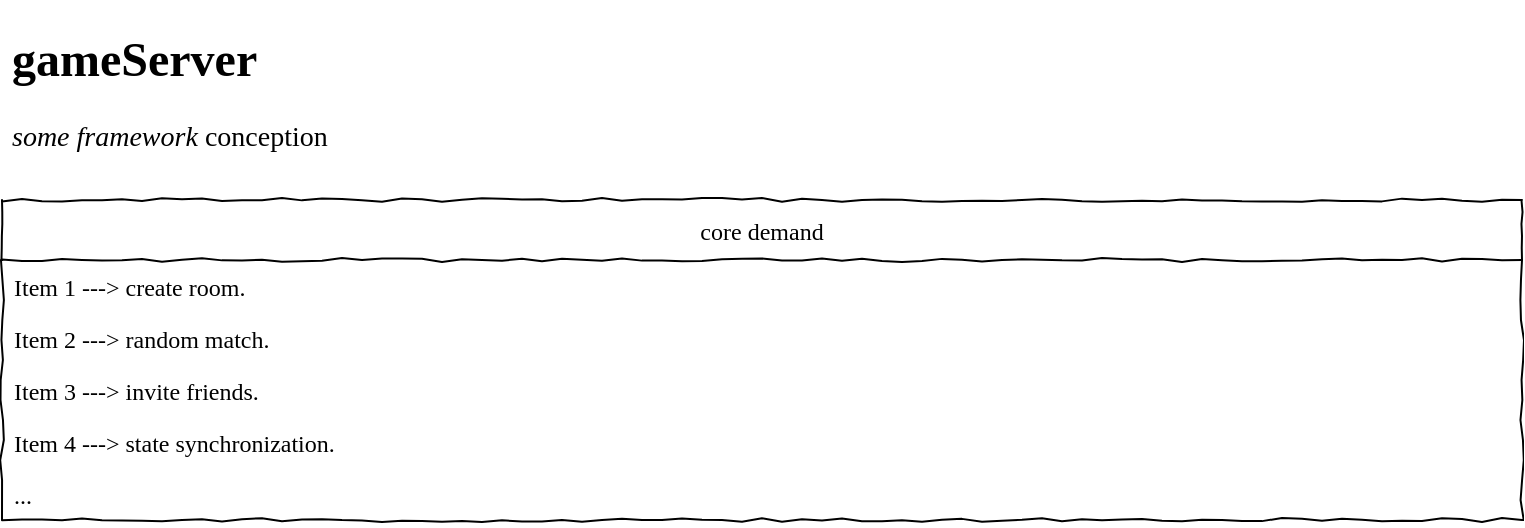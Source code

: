 <mxfile version="14.9.4" type="github">
  <diagram id="DnyvvM2aN2EhevfWPfTR" name="Page-1">
    <mxGraphModel dx="1331" dy="1921" grid="1" gridSize="10" guides="1" tooltips="1" connect="1" arrows="1" fold="1" page="1" pageScale="1" pageWidth="827" pageHeight="1169" math="0" shadow="0">
      <root>
        <mxCell id="0" />
        <mxCell id="1" parent="0" />
        <mxCell id="2ZTPxFg6OYybf-caRWvu-18" value="&lt;h1&gt;&lt;font face=&quot;Comic Sans MS&quot;&gt;gameServer&lt;br&gt;&lt;/font&gt;&lt;/h1&gt;&lt;p&gt;&lt;font style=&quot;font-size: 14px&quot; face=&quot;Comic Sans MS&quot;&gt;&lt;i&gt;some framework &lt;/i&gt;conception&lt;b&gt;&lt;br&gt;&lt;/b&gt;&lt;/font&gt;&lt;/p&gt;" style="text;html=1;strokeColor=none;fillColor=none;spacing=5;spacingTop=-20;whiteSpace=wrap;overflow=hidden;rounded=0;comic=1;" vertex="1" parent="1">
          <mxGeometry x="40" y="-1120" width="230" height="70" as="geometry" />
        </mxCell>
        <mxCell id="2ZTPxFg6OYybf-caRWvu-19" value="core demand" style="swimlane;fontStyle=0;childLayout=stackLayout;horizontal=1;startSize=30;horizontalStack=0;resizeParent=1;resizeParentMax=0;resizeLast=0;collapsible=1;marginBottom=0;comic=1;fontFamily=Comic Sans MS;" vertex="1" parent="1">
          <mxGeometry x="40" y="-1030" width="760" height="160" as="geometry" />
        </mxCell>
        <mxCell id="2ZTPxFg6OYybf-caRWvu-20" value="Item 1 ---&gt; create room. " style="text;strokeColor=none;fillColor=none;align=left;verticalAlign=top;spacingLeft=4;spacingRight=4;overflow=hidden;rotatable=0;points=[[0,0.5],[1,0.5]];portConstraint=eastwest;fontFamily=Comic Sans MS;" vertex="1" parent="2ZTPxFg6OYybf-caRWvu-19">
          <mxGeometry y="30" width="760" height="26" as="geometry" />
        </mxCell>
        <mxCell id="2ZTPxFg6OYybf-caRWvu-21" value="Item 2 ---&gt; random match. " style="text;strokeColor=none;fillColor=none;align=left;verticalAlign=top;spacingLeft=4;spacingRight=4;overflow=hidden;rotatable=0;points=[[0,0.5],[1,0.5]];portConstraint=eastwest;fontFamily=Comic Sans MS;" vertex="1" parent="2ZTPxFg6OYybf-caRWvu-19">
          <mxGeometry y="56" width="760" height="26" as="geometry" />
        </mxCell>
        <mxCell id="2ZTPxFg6OYybf-caRWvu-22" value="Item 3 ---&gt; invite friends." style="text;strokeColor=none;fillColor=none;align=left;verticalAlign=top;spacingLeft=4;spacingRight=4;overflow=hidden;rotatable=0;points=[[0,0.5],[1,0.5]];portConstraint=eastwest;fontFamily=Comic Sans MS;" vertex="1" parent="2ZTPxFg6OYybf-caRWvu-19">
          <mxGeometry y="82" width="760" height="26" as="geometry" />
        </mxCell>
        <mxCell id="2ZTPxFg6OYybf-caRWvu-24" value="Item 4 ---&gt; state synchronization." style="text;strokeColor=none;fillColor=none;align=left;verticalAlign=top;spacingLeft=4;spacingRight=4;overflow=hidden;rotatable=0;points=[[0,0.5],[1,0.5]];portConstraint=eastwest;fontFamily=Comic Sans MS;" vertex="1" parent="2ZTPxFg6OYybf-caRWvu-19">
          <mxGeometry y="108" width="760" height="26" as="geometry" />
        </mxCell>
        <mxCell id="2ZTPxFg6OYybf-caRWvu-23" value="..." style="text;strokeColor=none;fillColor=none;align=left;verticalAlign=top;spacingLeft=4;spacingRight=4;overflow=hidden;rotatable=0;points=[[0,0.5],[1,0.5]];portConstraint=eastwest;fontFamily=Comic Sans MS;" vertex="1" parent="2ZTPxFg6OYybf-caRWvu-19">
          <mxGeometry y="134" width="760" height="26" as="geometry" />
        </mxCell>
      </root>
    </mxGraphModel>
  </diagram>
</mxfile>
